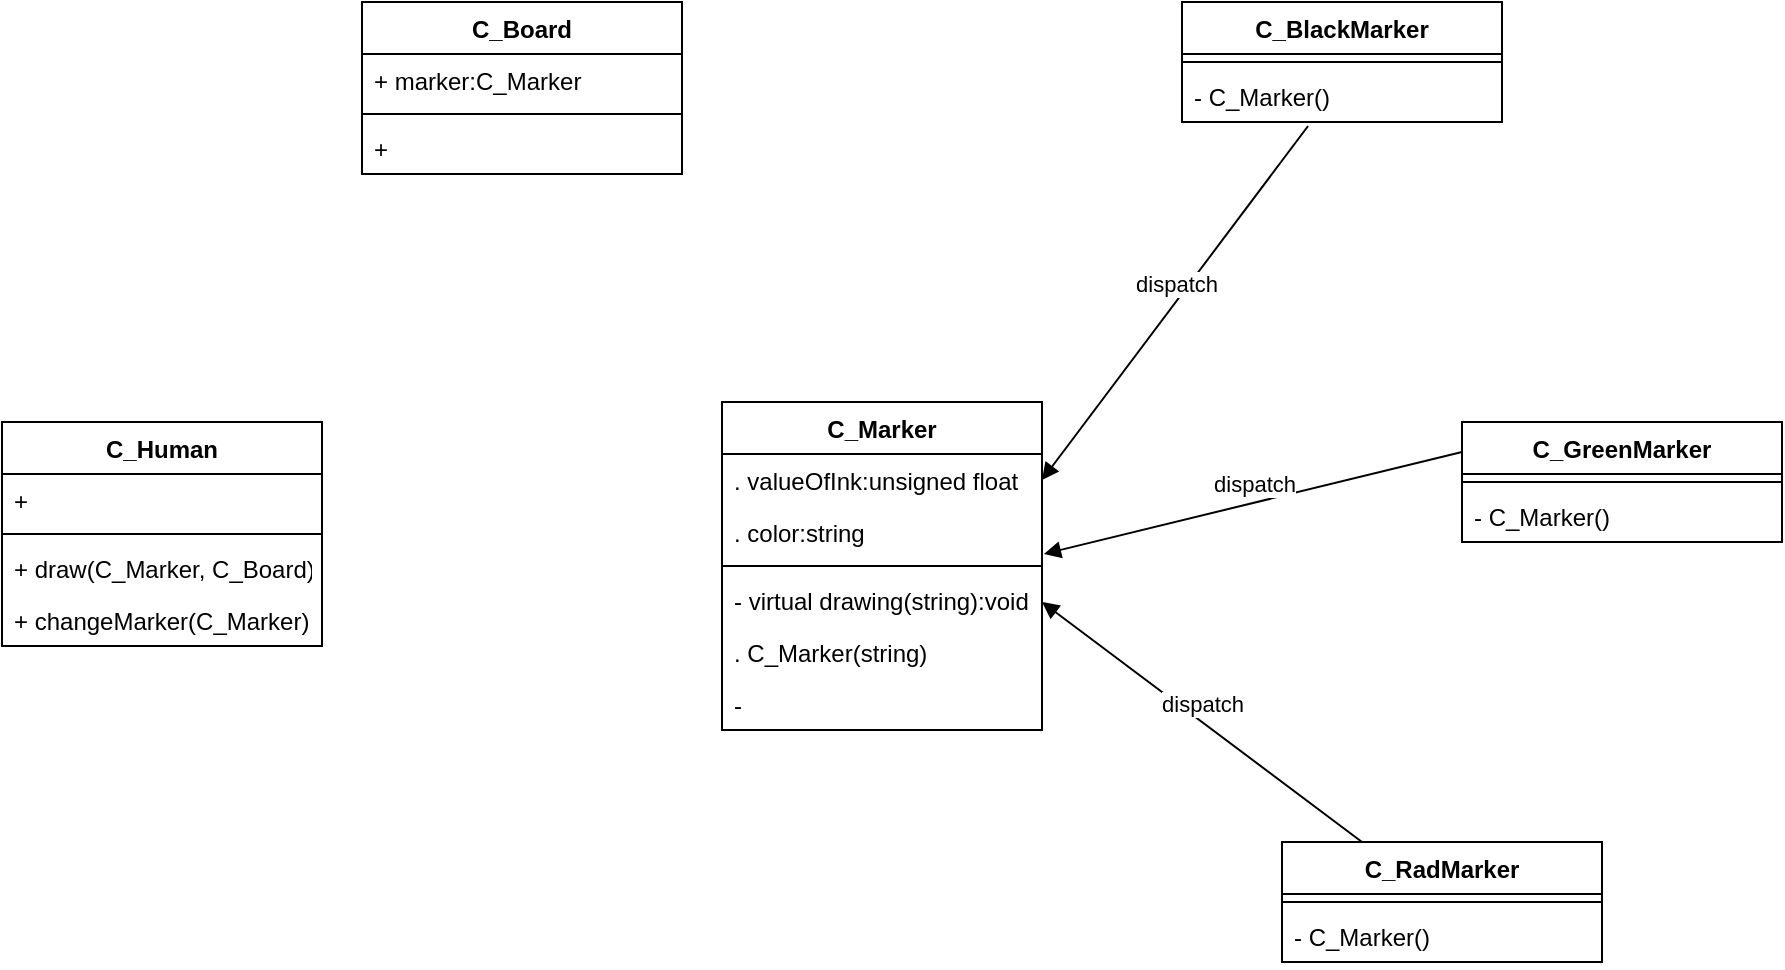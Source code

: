 <mxfile version="15.1.4" type="github">
  <diagram id="W2Y2cZLhiV-dC1Y5wDyN" name="Page-1">
    <mxGraphModel dx="2249" dy="1963" grid="1" gridSize="10" guides="1" tooltips="1" connect="1" arrows="1" fold="1" page="1" pageScale="1" pageWidth="827" pageHeight="1169" math="0" shadow="0">
      <root>
        <mxCell id="0" />
        <mxCell id="1" parent="0" />
        <mxCell id="s6QGizd8DZzs-lx8WIDt-5" value="C_Marker" style="swimlane;fontStyle=1;align=center;verticalAlign=top;childLayout=stackLayout;horizontal=1;startSize=26;horizontalStack=0;resizeParent=1;resizeParentMax=0;resizeLast=0;collapsible=1;marginBottom=0;" vertex="1" parent="1">
          <mxGeometry x="240" y="130" width="160" height="164" as="geometry" />
        </mxCell>
        <mxCell id="s6QGizd8DZzs-lx8WIDt-6" value=". valueOfInk:unsigned float" style="text;strokeColor=none;fillColor=none;align=left;verticalAlign=top;spacingLeft=4;spacingRight=4;overflow=hidden;rotatable=0;points=[[0,0.5],[1,0.5]];portConstraint=eastwest;" vertex="1" parent="s6QGizd8DZzs-lx8WIDt-5">
          <mxGeometry y="26" width="160" height="26" as="geometry" />
        </mxCell>
        <mxCell id="s6QGizd8DZzs-lx8WIDt-41" value=". color:string" style="text;strokeColor=none;fillColor=none;align=left;verticalAlign=top;spacingLeft=4;spacingRight=4;overflow=hidden;rotatable=0;points=[[0,0.5],[1,0.5]];portConstraint=eastwest;" vertex="1" parent="s6QGizd8DZzs-lx8WIDt-5">
          <mxGeometry y="52" width="160" height="26" as="geometry" />
        </mxCell>
        <mxCell id="s6QGizd8DZzs-lx8WIDt-7" value="" style="line;strokeWidth=1;fillColor=none;align=left;verticalAlign=middle;spacingTop=-1;spacingLeft=3;spacingRight=3;rotatable=0;labelPosition=right;points=[];portConstraint=eastwest;" vertex="1" parent="s6QGizd8DZzs-lx8WIDt-5">
          <mxGeometry y="78" width="160" height="8" as="geometry" />
        </mxCell>
        <mxCell id="s6QGizd8DZzs-lx8WIDt-8" value="- virtual drawing(string):void" style="text;strokeColor=none;fillColor=none;align=left;verticalAlign=top;spacingLeft=4;spacingRight=4;overflow=hidden;rotatable=0;points=[[0,0.5],[1,0.5]];portConstraint=eastwest;" vertex="1" parent="s6QGizd8DZzs-lx8WIDt-5">
          <mxGeometry y="86" width="160" height="26" as="geometry" />
        </mxCell>
        <mxCell id="s6QGizd8DZzs-lx8WIDt-36" value=". C_Marker(string)" style="text;strokeColor=none;fillColor=none;align=left;verticalAlign=top;spacingLeft=4;spacingRight=4;overflow=hidden;rotatable=0;points=[[0,0.5],[1,0.5]];portConstraint=eastwest;" vertex="1" parent="s6QGizd8DZzs-lx8WIDt-5">
          <mxGeometry y="112" width="160" height="26" as="geometry" />
        </mxCell>
        <mxCell id="s6QGizd8DZzs-lx8WIDt-40" value="- " style="text;strokeColor=none;fillColor=none;align=left;verticalAlign=top;spacingLeft=4;spacingRight=4;overflow=hidden;rotatable=0;points=[[0,0.5],[1,0.5]];portConstraint=eastwest;" vertex="1" parent="s6QGizd8DZzs-lx8WIDt-5">
          <mxGeometry y="138" width="160" height="26" as="geometry" />
        </mxCell>
        <mxCell id="s6QGizd8DZzs-lx8WIDt-9" value="C_Board" style="swimlane;fontStyle=1;align=center;verticalAlign=top;childLayout=stackLayout;horizontal=1;startSize=26;horizontalStack=0;resizeParent=1;resizeParentMax=0;resizeLast=0;collapsible=1;marginBottom=0;" vertex="1" parent="1">
          <mxGeometry x="60" y="-70" width="160" height="86" as="geometry" />
        </mxCell>
        <mxCell id="s6QGizd8DZzs-lx8WIDt-10" value="+ marker:C_Marker" style="text;strokeColor=none;fillColor=none;align=left;verticalAlign=top;spacingLeft=4;spacingRight=4;overflow=hidden;rotatable=0;points=[[0,0.5],[1,0.5]];portConstraint=eastwest;" vertex="1" parent="s6QGizd8DZzs-lx8WIDt-9">
          <mxGeometry y="26" width="160" height="26" as="geometry" />
        </mxCell>
        <mxCell id="s6QGizd8DZzs-lx8WIDt-11" value="" style="line;strokeWidth=1;fillColor=none;align=left;verticalAlign=middle;spacingTop=-1;spacingLeft=3;spacingRight=3;rotatable=0;labelPosition=right;points=[];portConstraint=eastwest;" vertex="1" parent="s6QGizd8DZzs-lx8WIDt-9">
          <mxGeometry y="52" width="160" height="8" as="geometry" />
        </mxCell>
        <mxCell id="s6QGizd8DZzs-lx8WIDt-12" value="+ " style="text;strokeColor=none;fillColor=none;align=left;verticalAlign=top;spacingLeft=4;spacingRight=4;overflow=hidden;rotatable=0;points=[[0,0.5],[1,0.5]];portConstraint=eastwest;" vertex="1" parent="s6QGizd8DZzs-lx8WIDt-9">
          <mxGeometry y="60" width="160" height="26" as="geometry" />
        </mxCell>
        <mxCell id="s6QGizd8DZzs-lx8WIDt-23" value="C_GreenMarker" style="swimlane;fontStyle=1;align=center;verticalAlign=top;childLayout=stackLayout;horizontal=1;startSize=26;horizontalStack=0;resizeParent=1;resizeParentMax=0;resizeLast=0;collapsible=1;marginBottom=0;" vertex="1" parent="1">
          <mxGeometry x="610" y="140" width="160" height="60" as="geometry" />
        </mxCell>
        <mxCell id="s6QGizd8DZzs-lx8WIDt-26" value="" style="line;strokeWidth=1;fillColor=none;align=left;verticalAlign=middle;spacingTop=-1;spacingLeft=3;spacingRight=3;rotatable=0;labelPosition=right;points=[];portConstraint=eastwest;" vertex="1" parent="s6QGizd8DZzs-lx8WIDt-23">
          <mxGeometry y="26" width="160" height="8" as="geometry" />
        </mxCell>
        <mxCell id="s6QGizd8DZzs-lx8WIDt-27" value="- C_Marker()" style="text;strokeColor=none;fillColor=none;align=left;verticalAlign=top;spacingLeft=4;spacingRight=4;overflow=hidden;rotatable=0;points=[[0,0.5],[1,0.5]];portConstraint=eastwest;" vertex="1" parent="s6QGizd8DZzs-lx8WIDt-23">
          <mxGeometry y="34" width="160" height="26" as="geometry" />
        </mxCell>
        <mxCell id="s6QGizd8DZzs-lx8WIDt-28" value="C_BlackMarker" style="swimlane;fontStyle=1;align=center;verticalAlign=top;childLayout=stackLayout;horizontal=1;startSize=26;horizontalStack=0;resizeParent=1;resizeParentMax=0;resizeLast=0;collapsible=1;marginBottom=0;" vertex="1" parent="1">
          <mxGeometry x="470" y="-70" width="160" height="60" as="geometry" />
        </mxCell>
        <mxCell id="s6QGizd8DZzs-lx8WIDt-31" value="" style="line;strokeWidth=1;fillColor=none;align=left;verticalAlign=middle;spacingTop=-1;spacingLeft=3;spacingRight=3;rotatable=0;labelPosition=right;points=[];portConstraint=eastwest;" vertex="1" parent="s6QGizd8DZzs-lx8WIDt-28">
          <mxGeometry y="26" width="160" height="8" as="geometry" />
        </mxCell>
        <mxCell id="s6QGizd8DZzs-lx8WIDt-32" value="- C_Marker()" style="text;strokeColor=none;fillColor=none;align=left;verticalAlign=top;spacingLeft=4;spacingRight=4;overflow=hidden;rotatable=0;points=[[0,0.5],[1,0.5]];portConstraint=eastwest;" vertex="1" parent="s6QGizd8DZzs-lx8WIDt-28">
          <mxGeometry y="34" width="160" height="26" as="geometry" />
        </mxCell>
        <mxCell id="s6QGizd8DZzs-lx8WIDt-34" value="dispatch" style="html=1;verticalAlign=bottom;endArrow=block;entryX=1.006;entryY=0.923;entryDx=0;entryDy=0;entryPerimeter=0;exitX=0;exitY=0.25;exitDx=0;exitDy=0;" edge="1" parent="1" source="s6QGizd8DZzs-lx8WIDt-23" target="s6QGizd8DZzs-lx8WIDt-41">
          <mxGeometry width="80" relative="1" as="geometry">
            <mxPoint x="400" y="195" as="sourcePoint" />
            <mxPoint x="608.08" y="172.994" as="targetPoint" />
          </mxGeometry>
        </mxCell>
        <mxCell id="s6QGizd8DZzs-lx8WIDt-35" value="dispatch" style="html=1;verticalAlign=bottom;endArrow=block;exitX=0.394;exitY=1.077;exitDx=0;exitDy=0;exitPerimeter=0;entryX=1;entryY=0.5;entryDx=0;entryDy=0;" edge="1" parent="1" source="s6QGizd8DZzs-lx8WIDt-32" target="s6QGizd8DZzs-lx8WIDt-6">
          <mxGeometry width="80" relative="1" as="geometry">
            <mxPoint x="400.96" y="184.002" as="sourcePoint" />
            <mxPoint x="401" y="160" as="targetPoint" />
          </mxGeometry>
        </mxCell>
        <mxCell id="s6QGizd8DZzs-lx8WIDt-33" value="dispatch" style="html=1;verticalAlign=bottom;endArrow=block;exitX=0.25;exitY=0;exitDx=0;exitDy=0;" edge="1" parent="1" source="s6QGizd8DZzs-lx8WIDt-37">
          <mxGeometry width="80" relative="1" as="geometry">
            <mxPoint x="400" y="195" as="sourcePoint" />
            <mxPoint x="400" y="230" as="targetPoint" />
          </mxGeometry>
        </mxCell>
        <mxCell id="s6QGizd8DZzs-lx8WIDt-37" value="C_RadMarker" style="swimlane;fontStyle=1;align=center;verticalAlign=top;childLayout=stackLayout;horizontal=1;startSize=26;horizontalStack=0;resizeParent=1;resizeParentMax=0;resizeLast=0;collapsible=1;marginBottom=0;" vertex="1" parent="1">
          <mxGeometry x="520" y="350" width="160" height="60" as="geometry" />
        </mxCell>
        <mxCell id="s6QGizd8DZzs-lx8WIDt-38" value="" style="line;strokeWidth=1;fillColor=none;align=left;verticalAlign=middle;spacingTop=-1;spacingLeft=3;spacingRight=3;rotatable=0;labelPosition=right;points=[];portConstraint=eastwest;" vertex="1" parent="s6QGizd8DZzs-lx8WIDt-37">
          <mxGeometry y="26" width="160" height="8" as="geometry" />
        </mxCell>
        <mxCell id="s6QGizd8DZzs-lx8WIDt-39" value="- C_Marker()" style="text;strokeColor=none;fillColor=none;align=left;verticalAlign=top;spacingLeft=4;spacingRight=4;overflow=hidden;rotatable=0;points=[[0,0.5],[1,0.5]];portConstraint=eastwest;" vertex="1" parent="s6QGizd8DZzs-lx8WIDt-37">
          <mxGeometry y="34" width="160" height="26" as="geometry" />
        </mxCell>
        <mxCell id="s6QGizd8DZzs-lx8WIDt-42" value="C_Human" style="swimlane;fontStyle=1;align=center;verticalAlign=top;childLayout=stackLayout;horizontal=1;startSize=26;horizontalStack=0;resizeParent=1;resizeParentMax=0;resizeLast=0;collapsible=1;marginBottom=0;" vertex="1" parent="1">
          <mxGeometry x="-120" y="140" width="160" height="112" as="geometry" />
        </mxCell>
        <mxCell id="s6QGizd8DZzs-lx8WIDt-43" value="+" style="text;strokeColor=none;fillColor=none;align=left;verticalAlign=top;spacingLeft=4;spacingRight=4;overflow=hidden;rotatable=0;points=[[0,0.5],[1,0.5]];portConstraint=eastwest;" vertex="1" parent="s6QGizd8DZzs-lx8WIDt-42">
          <mxGeometry y="26" width="160" height="26" as="geometry" />
        </mxCell>
        <mxCell id="s6QGizd8DZzs-lx8WIDt-44" value="" style="line;strokeWidth=1;fillColor=none;align=left;verticalAlign=middle;spacingTop=-1;spacingLeft=3;spacingRight=3;rotatable=0;labelPosition=right;points=[];portConstraint=eastwest;" vertex="1" parent="s6QGizd8DZzs-lx8WIDt-42">
          <mxGeometry y="52" width="160" height="8" as="geometry" />
        </mxCell>
        <mxCell id="s6QGizd8DZzs-lx8WIDt-45" value="+ draw(C_Marker, C_Board)" style="text;strokeColor=none;fillColor=none;align=left;verticalAlign=top;spacingLeft=4;spacingRight=4;overflow=hidden;rotatable=0;points=[[0,0.5],[1,0.5]];portConstraint=eastwest;" vertex="1" parent="s6QGizd8DZzs-lx8WIDt-42">
          <mxGeometry y="60" width="160" height="26" as="geometry" />
        </mxCell>
        <mxCell id="s6QGizd8DZzs-lx8WIDt-48" value="+ changeMarker(C_Marker)" style="text;strokeColor=none;fillColor=none;align=left;verticalAlign=top;spacingLeft=4;spacingRight=4;overflow=hidden;rotatable=0;points=[[0,0.5],[1,0.5]];portConstraint=eastwest;" vertex="1" parent="s6QGizd8DZzs-lx8WIDt-42">
          <mxGeometry y="86" width="160" height="26" as="geometry" />
        </mxCell>
      </root>
    </mxGraphModel>
  </diagram>
</mxfile>
